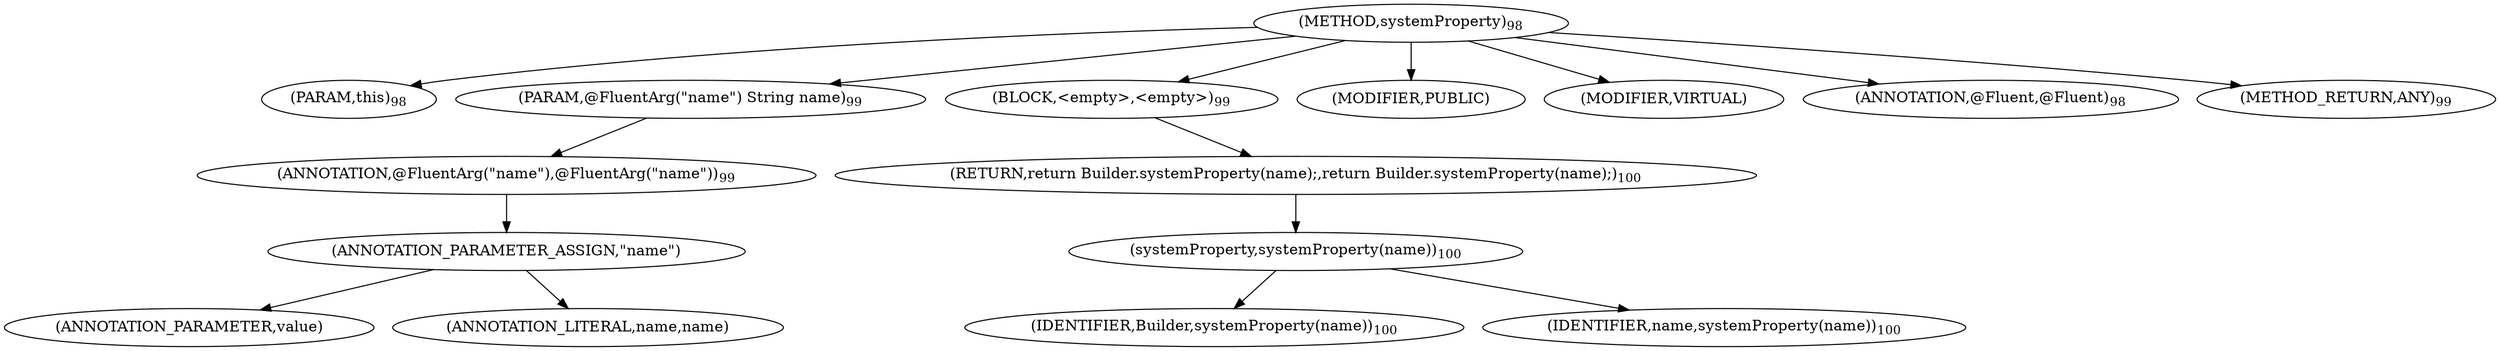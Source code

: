 digraph "systemProperty" {  
"197" [label = <(METHOD,systemProperty)<SUB>98</SUB>> ]
"198" [label = <(PARAM,this)<SUB>98</SUB>> ]
"199" [label = <(PARAM,@FluentArg(&quot;name&quot;) String name)<SUB>99</SUB>> ]
"200" [label = <(ANNOTATION,@FluentArg(&quot;name&quot;),@FluentArg(&quot;name&quot;))<SUB>99</SUB>> ]
"201" [label = <(ANNOTATION_PARAMETER_ASSIGN,&quot;name&quot;)> ]
"202" [label = <(ANNOTATION_PARAMETER,value)> ]
"203" [label = <(ANNOTATION_LITERAL,name,name)> ]
"204" [label = <(BLOCK,&lt;empty&gt;,&lt;empty&gt;)<SUB>99</SUB>> ]
"205" [label = <(RETURN,return Builder.systemProperty(name);,return Builder.systemProperty(name);)<SUB>100</SUB>> ]
"206" [label = <(systemProperty,systemProperty(name))<SUB>100</SUB>> ]
"207" [label = <(IDENTIFIER,Builder,systemProperty(name))<SUB>100</SUB>> ]
"208" [label = <(IDENTIFIER,name,systemProperty(name))<SUB>100</SUB>> ]
"209" [label = <(MODIFIER,PUBLIC)> ]
"210" [label = <(MODIFIER,VIRTUAL)> ]
"211" [label = <(ANNOTATION,@Fluent,@Fluent)<SUB>98</SUB>> ]
"212" [label = <(METHOD_RETURN,ANY)<SUB>99</SUB>> ]
  "197" -> "198" 
  "197" -> "199" 
  "197" -> "204" 
  "197" -> "209" 
  "197" -> "210" 
  "197" -> "211" 
  "197" -> "212" 
  "199" -> "200" 
  "200" -> "201" 
  "201" -> "202" 
  "201" -> "203" 
  "204" -> "205" 
  "205" -> "206" 
  "206" -> "207" 
  "206" -> "208" 
}
